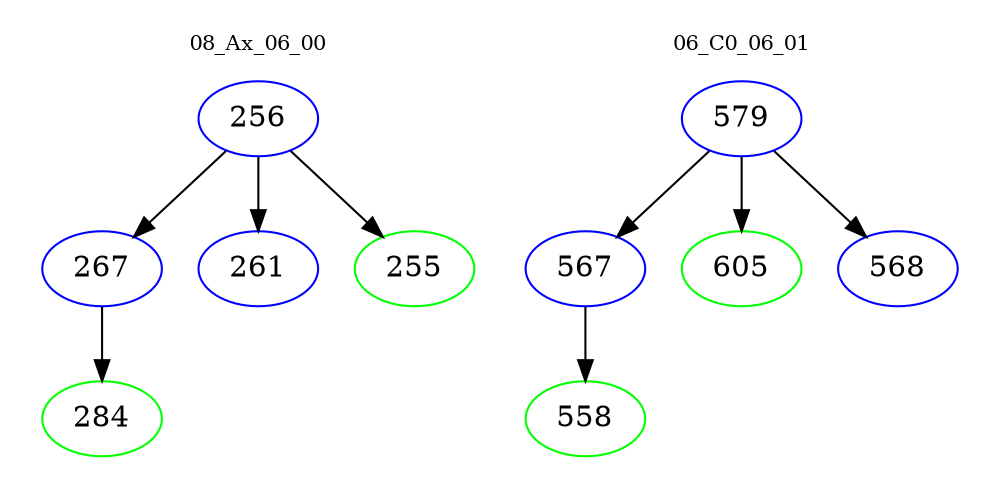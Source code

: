 digraph{
subgraph cluster_0 {
color = white
label = "08_Ax_06_00";
fontsize=10;
T0_256 [label="256", color="blue"]
T0_256 -> T0_267 [color="black"]
T0_267 [label="267", color="blue"]
T0_267 -> T0_284 [color="black"]
T0_284 [label="284", color="green"]
T0_256 -> T0_261 [color="black"]
T0_261 [label="261", color="blue"]
T0_256 -> T0_255 [color="black"]
T0_255 [label="255", color="green"]
}
subgraph cluster_1 {
color = white
label = "06_C0_06_01";
fontsize=10;
T1_579 [label="579", color="blue"]
T1_579 -> T1_567 [color="black"]
T1_567 [label="567", color="blue"]
T1_567 -> T1_558 [color="black"]
T1_558 [label="558", color="green"]
T1_579 -> T1_605 [color="black"]
T1_605 [label="605", color="green"]
T1_579 -> T1_568 [color="black"]
T1_568 [label="568", color="blue"]
}
}
